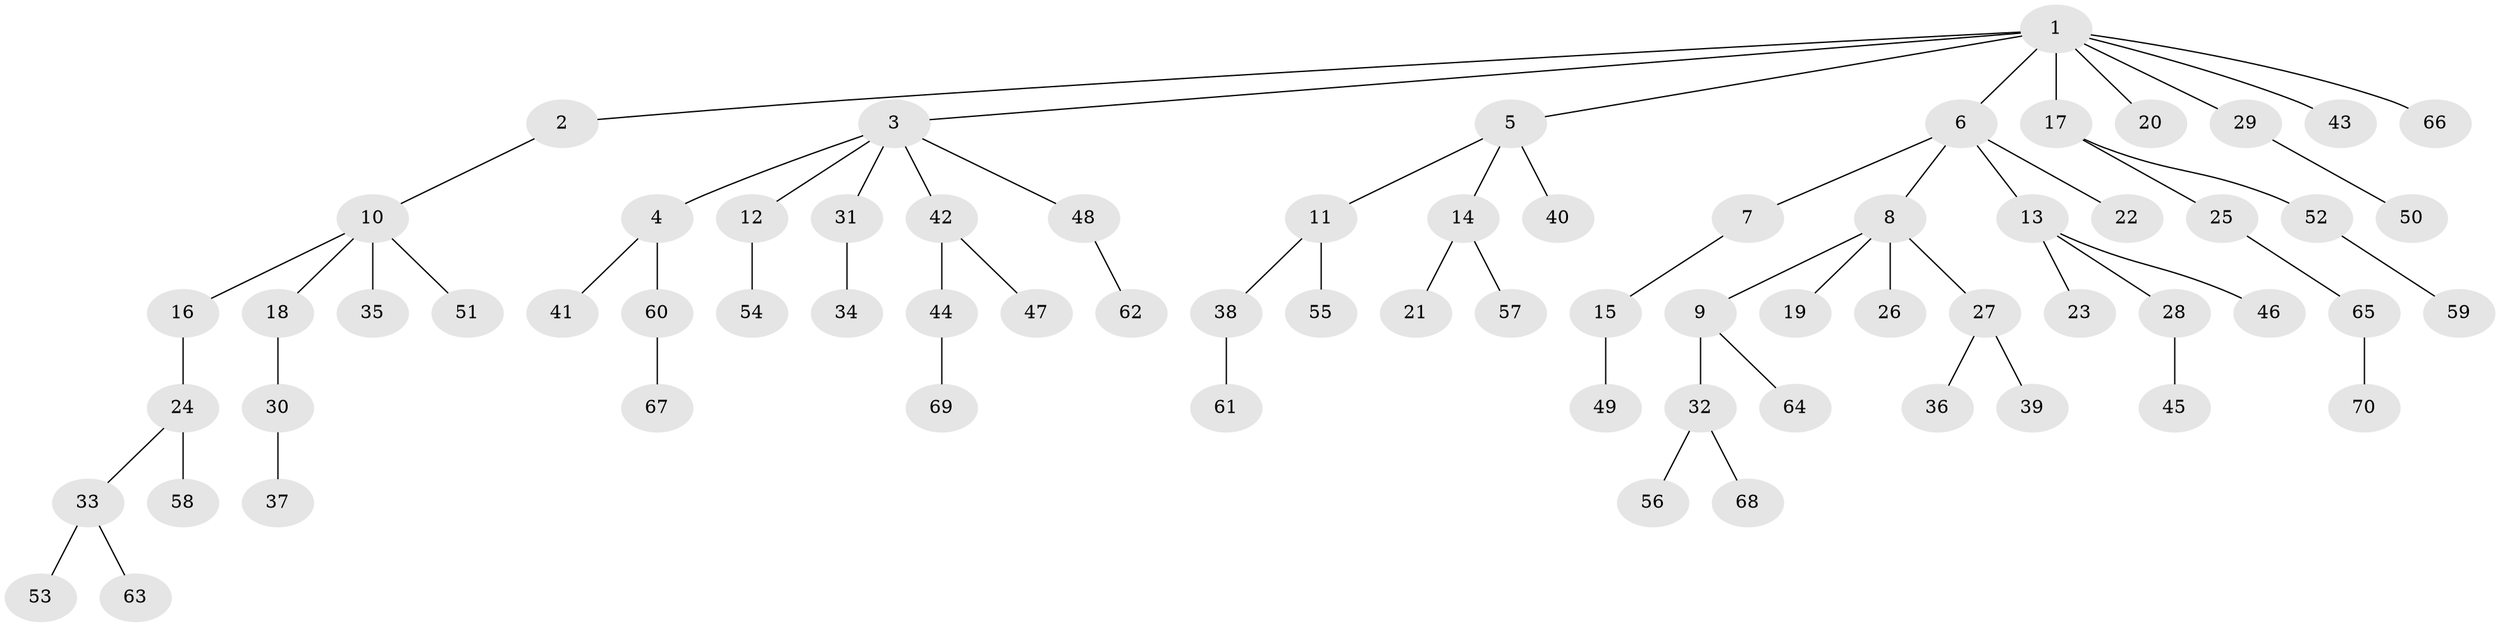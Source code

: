 // coarse degree distribution, {8: 0.043478260869565216, 2: 0.2391304347826087, 6: 0.021739130434782608, 5: 0.021739130434782608, 4: 0.043478260869565216, 3: 0.043478260869565216, 1: 0.5869565217391305}
// Generated by graph-tools (version 1.1) at 2025/24/03/03/25 07:24:07]
// undirected, 70 vertices, 69 edges
graph export_dot {
graph [start="1"]
  node [color=gray90,style=filled];
  1;
  2;
  3;
  4;
  5;
  6;
  7;
  8;
  9;
  10;
  11;
  12;
  13;
  14;
  15;
  16;
  17;
  18;
  19;
  20;
  21;
  22;
  23;
  24;
  25;
  26;
  27;
  28;
  29;
  30;
  31;
  32;
  33;
  34;
  35;
  36;
  37;
  38;
  39;
  40;
  41;
  42;
  43;
  44;
  45;
  46;
  47;
  48;
  49;
  50;
  51;
  52;
  53;
  54;
  55;
  56;
  57;
  58;
  59;
  60;
  61;
  62;
  63;
  64;
  65;
  66;
  67;
  68;
  69;
  70;
  1 -- 2;
  1 -- 3;
  1 -- 5;
  1 -- 6;
  1 -- 17;
  1 -- 20;
  1 -- 29;
  1 -- 43;
  1 -- 66;
  2 -- 10;
  3 -- 4;
  3 -- 12;
  3 -- 31;
  3 -- 42;
  3 -- 48;
  4 -- 41;
  4 -- 60;
  5 -- 11;
  5 -- 14;
  5 -- 40;
  6 -- 7;
  6 -- 8;
  6 -- 13;
  6 -- 22;
  7 -- 15;
  8 -- 9;
  8 -- 19;
  8 -- 26;
  8 -- 27;
  9 -- 32;
  9 -- 64;
  10 -- 16;
  10 -- 18;
  10 -- 35;
  10 -- 51;
  11 -- 38;
  11 -- 55;
  12 -- 54;
  13 -- 23;
  13 -- 28;
  13 -- 46;
  14 -- 21;
  14 -- 57;
  15 -- 49;
  16 -- 24;
  17 -- 25;
  17 -- 52;
  18 -- 30;
  24 -- 33;
  24 -- 58;
  25 -- 65;
  27 -- 36;
  27 -- 39;
  28 -- 45;
  29 -- 50;
  30 -- 37;
  31 -- 34;
  32 -- 56;
  32 -- 68;
  33 -- 53;
  33 -- 63;
  38 -- 61;
  42 -- 44;
  42 -- 47;
  44 -- 69;
  48 -- 62;
  52 -- 59;
  60 -- 67;
  65 -- 70;
}
